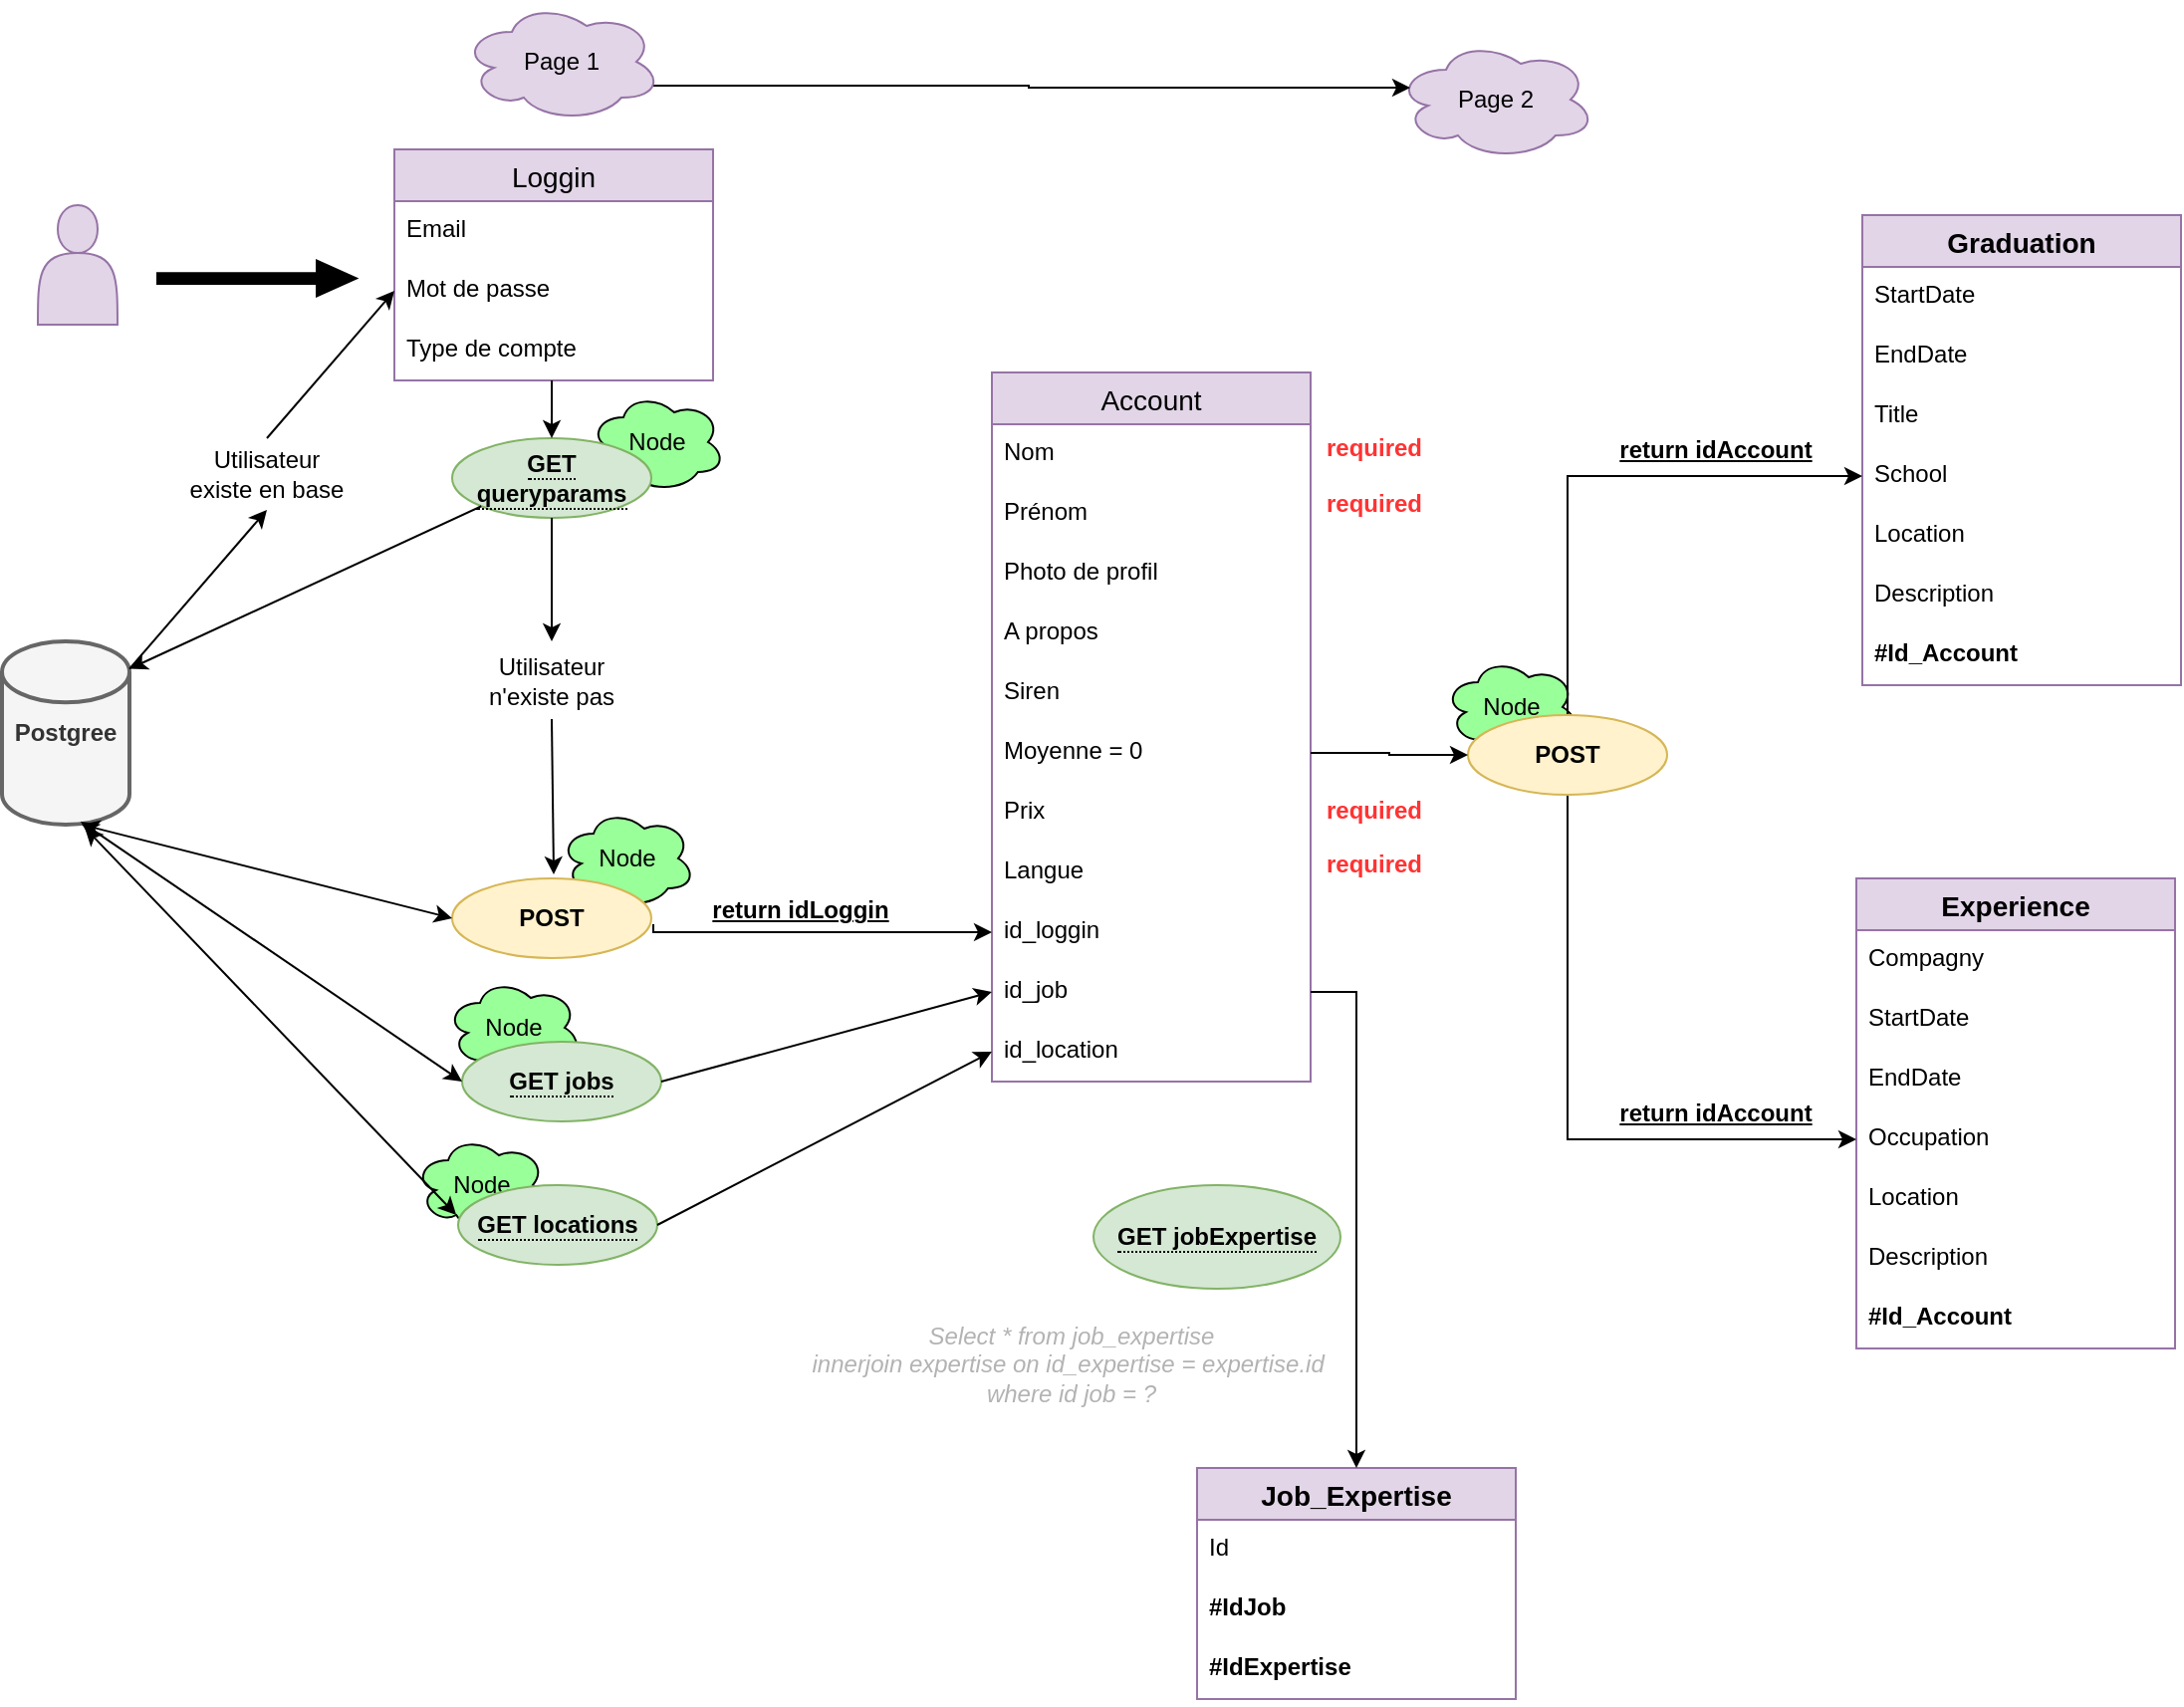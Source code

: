 <mxfile version="17.1.2" type="device"><diagram id="_U-zam85fuSHyTI7UEU5" name="Page-1"><mxGraphModel dx="2826" dy="1287" grid="0" gridSize="10" guides="1" tooltips="1" connect="1" arrows="1" fold="1" page="0" pageScale="1" pageWidth="827" pageHeight="1169" math="0" shadow="0"><root><mxCell id="0"/><mxCell id="1" parent="0"/><mxCell id="g_UKhMV2bHVW6zAszu1t-114" value="Node" style="ellipse;shape=cloud;whiteSpace=wrap;html=1;fontColor=#000000;strokeColor=#000000;fillColor=#99FF99;" vertex="1" parent="1"><mxGeometry x="609" y="320" width="68" height="50" as="geometry"/></mxCell><mxCell id="g_UKhMV2bHVW6zAszu1t-70" value="Node" style="ellipse;shape=cloud;whiteSpace=wrap;html=1;fontColor=#000000;strokeColor=#000000;fillColor=#99FF99;" vertex="1" parent="1"><mxGeometry x="92" y="560" width="68" height="50" as="geometry"/></mxCell><mxCell id="g_UKhMV2bHVW6zAszu1t-66" value="Node" style="ellipse;shape=cloud;whiteSpace=wrap;html=1;fontColor=#000000;strokeColor=#000000;fillColor=#99FF99;" vertex="1" parent="1"><mxGeometry x="108" y="481" width="68" height="50" as="geometry"/></mxCell><mxCell id="g_UKhMV2bHVW6zAszu1t-60" value="Node" style="ellipse;shape=cloud;whiteSpace=wrap;html=1;fontColor=#000000;strokeColor=#000000;fillColor=#99FF99;" vertex="1" parent="1"><mxGeometry x="180" y="187" width="68" height="50" as="geometry"/></mxCell><mxCell id="g_UKhMV2bHVW6zAszu1t-1" value="Loggin" style="swimlane;fontStyle=0;childLayout=stackLayout;horizontal=1;startSize=26;horizontalStack=0;resizeParent=1;resizeParentMax=0;resizeLast=0;collapsible=1;marginBottom=0;align=center;fontSize=14;fillColor=#e1d5e7;strokeColor=#9673a6;" vertex="1" parent="1"><mxGeometry x="82" y="65" width="160" height="116" as="geometry"/></mxCell><mxCell id="g_UKhMV2bHVW6zAszu1t-2" value="Email" style="text;strokeColor=none;fillColor=none;spacingLeft=4;spacingRight=4;overflow=hidden;rotatable=0;points=[[0,0.5],[1,0.5]];portConstraint=eastwest;fontSize=12;" vertex="1" parent="g_UKhMV2bHVW6zAszu1t-1"><mxGeometry y="26" width="160" height="30" as="geometry"/></mxCell><mxCell id="g_UKhMV2bHVW6zAszu1t-3" value="Mot de passe" style="text;strokeColor=none;fillColor=none;spacingLeft=4;spacingRight=4;overflow=hidden;rotatable=0;points=[[0,0.5],[1,0.5]];portConstraint=eastwest;fontSize=12;" vertex="1" parent="g_UKhMV2bHVW6zAszu1t-1"><mxGeometry y="56" width="160" height="30" as="geometry"/></mxCell><mxCell id="g_UKhMV2bHVW6zAszu1t-4" value="Type de compte" style="text;strokeColor=none;fillColor=none;spacingLeft=4;spacingRight=4;overflow=hidden;rotatable=0;points=[[0,0.5],[1,0.5]];portConstraint=eastwest;fontSize=12;" vertex="1" parent="g_UKhMV2bHVW6zAszu1t-1"><mxGeometry y="86" width="160" height="30" as="geometry"/></mxCell><mxCell id="g_UKhMV2bHVW6zAszu1t-5" value="Account" style="swimlane;fontStyle=0;childLayout=stackLayout;horizontal=1;startSize=26;horizontalStack=0;resizeParent=1;resizeParentMax=0;resizeLast=0;collapsible=1;marginBottom=0;align=center;fontSize=14;fillColor=#e1d5e7;strokeColor=#9673a6;" vertex="1" parent="1"><mxGeometry x="382" y="177" width="160" height="356" as="geometry"/></mxCell><mxCell id="g_UKhMV2bHVW6zAszu1t-6" value="Nom" style="text;strokeColor=none;fillColor=none;spacingLeft=4;spacingRight=4;overflow=hidden;rotatable=0;points=[[0,0.5],[1,0.5]];portConstraint=eastwest;fontSize=12;" vertex="1" parent="g_UKhMV2bHVW6zAszu1t-5"><mxGeometry y="26" width="160" height="30" as="geometry"/></mxCell><mxCell id="g_UKhMV2bHVW6zAszu1t-7" value="Prénom" style="text;strokeColor=none;fillColor=none;spacingLeft=4;spacingRight=4;overflow=hidden;rotatable=0;points=[[0,0.5],[1,0.5]];portConstraint=eastwest;fontSize=12;" vertex="1" parent="g_UKhMV2bHVW6zAszu1t-5"><mxGeometry y="56" width="160" height="30" as="geometry"/></mxCell><mxCell id="g_UKhMV2bHVW6zAszu1t-8" value="Photo de profil" style="text;strokeColor=none;fillColor=none;spacingLeft=4;spacingRight=4;overflow=hidden;rotatable=0;points=[[0,0.5],[1,0.5]];portConstraint=eastwest;fontSize=12;" vertex="1" parent="g_UKhMV2bHVW6zAszu1t-5"><mxGeometry y="86" width="160" height="30" as="geometry"/></mxCell><mxCell id="g_UKhMV2bHVW6zAszu1t-16" value="A propos" style="text;strokeColor=none;fillColor=none;spacingLeft=4;spacingRight=4;overflow=hidden;rotatable=0;points=[[0,0.5],[1,0.5]];portConstraint=eastwest;fontSize=12;" vertex="1" parent="g_UKhMV2bHVW6zAszu1t-5"><mxGeometry y="116" width="160" height="30" as="geometry"/></mxCell><mxCell id="g_UKhMV2bHVW6zAszu1t-17" value="Siren" style="text;strokeColor=none;fillColor=none;spacingLeft=4;spacingRight=4;overflow=hidden;rotatable=0;points=[[0,0.5],[1,0.5]];portConstraint=eastwest;fontSize=12;" vertex="1" parent="g_UKhMV2bHVW6zAszu1t-5"><mxGeometry y="146" width="160" height="30" as="geometry"/></mxCell><mxCell id="g_UKhMV2bHVW6zAszu1t-18" value="Moyenne = 0" style="text;strokeColor=none;fillColor=none;spacingLeft=4;spacingRight=4;overflow=hidden;rotatable=0;points=[[0,0.5],[1,0.5]];portConstraint=eastwest;fontSize=12;" vertex="1" parent="g_UKhMV2bHVW6zAszu1t-5"><mxGeometry y="176" width="160" height="30" as="geometry"/></mxCell><mxCell id="g_UKhMV2bHVW6zAszu1t-23" value="Prix" style="text;strokeColor=none;fillColor=none;spacingLeft=4;spacingRight=4;overflow=hidden;rotatable=0;points=[[0,0.5],[1,0.5]];portConstraint=eastwest;fontSize=12;fontColor=#000000;" vertex="1" parent="g_UKhMV2bHVW6zAszu1t-5"><mxGeometry y="206" width="160" height="30" as="geometry"/></mxCell><mxCell id="g_UKhMV2bHVW6zAszu1t-25" value="Langue" style="text;strokeColor=none;fillColor=none;spacingLeft=4;spacingRight=4;overflow=hidden;rotatable=0;points=[[0,0.5],[1,0.5]];portConstraint=eastwest;fontSize=12;fontColor=#000000;" vertex="1" parent="g_UKhMV2bHVW6zAszu1t-5"><mxGeometry y="236" width="160" height="30" as="geometry"/></mxCell><mxCell id="g_UKhMV2bHVW6zAszu1t-26" value="id_loggin" style="text;strokeColor=none;fillColor=none;spacingLeft=4;spacingRight=4;overflow=hidden;rotatable=0;points=[[0,0.5],[1,0.5]];portConstraint=eastwest;fontSize=12;fontColor=#000000;" vertex="1" parent="g_UKhMV2bHVW6zAszu1t-5"><mxGeometry y="266" width="160" height="30" as="geometry"/></mxCell><mxCell id="g_UKhMV2bHVW6zAszu1t-27" value="id_job" style="text;strokeColor=none;fillColor=none;spacingLeft=4;spacingRight=4;overflow=hidden;rotatable=0;points=[[0,0.5],[1,0.5]];portConstraint=eastwest;fontSize=12;fontColor=#000000;" vertex="1" parent="g_UKhMV2bHVW6zAszu1t-5"><mxGeometry y="296" width="160" height="30" as="geometry"/></mxCell><mxCell id="g_UKhMV2bHVW6zAszu1t-19" value="id_location" style="text;strokeColor=none;fillColor=none;spacingLeft=4;spacingRight=4;overflow=hidden;rotatable=0;points=[[0,0.5],[1,0.5]];portConstraint=eastwest;fontSize=12;fontColor=#000000;" vertex="1" parent="g_UKhMV2bHVW6zAszu1t-5"><mxGeometry y="326" width="160" height="30" as="geometry"/></mxCell><mxCell id="g_UKhMV2bHVW6zAszu1t-31" style="edgeStyle=orthogonalEdgeStyle;rounded=0;orthogonalLoop=1;jettySize=auto;html=1;fontColor=#FF3333;entryX=0;entryY=0.5;entryDx=0;entryDy=0;" edge="1" parent="1" target="g_UKhMV2bHVW6zAszu1t-26"><mxGeometry relative="1" as="geometry"><mxPoint x="307" y="454" as="targetPoint"/><mxPoint x="212" y="454" as="sourcePoint"/><Array as="points"><mxPoint x="212" y="458"/></Array></mxGeometry></mxCell><mxCell id="g_UKhMV2bHVW6zAszu1t-15" value="Page 2" style="ellipse;shape=cloud;whiteSpace=wrap;html=1;align=center;fillColor=#e1d5e7;strokeColor=#9673a6;" vertex="1" parent="1"><mxGeometry x="585" y="10" width="100" height="60" as="geometry"/></mxCell><mxCell id="g_UKhMV2bHVW6zAszu1t-20" value="required" style="text;strokeColor=none;fillColor=none;spacingLeft=4;spacingRight=4;overflow=hidden;rotatable=0;points=[[0,0.5],[1,0.5]];portConstraint=eastwest;fontSize=12;fontColor=#FF3333;fontStyle=1" vertex="1" parent="1"><mxGeometry x="544" y="201" width="65" height="30" as="geometry"/></mxCell><mxCell id="g_UKhMV2bHVW6zAszu1t-21" value="required" style="text;strokeColor=none;fillColor=none;spacingLeft=4;spacingRight=4;overflow=hidden;rotatable=0;points=[[0,0.5],[1,0.5]];portConstraint=eastwest;fontSize=12;fontColor=#FF3333;fontStyle=1" vertex="1" parent="1"><mxGeometry x="544" y="229" width="65" height="30" as="geometry"/></mxCell><mxCell id="g_UKhMV2bHVW6zAszu1t-22" value="required" style="text;strokeColor=none;fillColor=none;spacingLeft=4;spacingRight=4;overflow=hidden;rotatable=0;points=[[0,0.5],[1,0.5]];portConstraint=eastwest;fontSize=12;fontColor=#FF3333;fontStyle=1" vertex="1" parent="1"><mxGeometry x="544" y="383" width="65" height="30" as="geometry"/></mxCell><mxCell id="g_UKhMV2bHVW6zAszu1t-24" value="required" style="text;strokeColor=none;fillColor=none;spacingLeft=4;spacingRight=4;overflow=hidden;rotatable=0;points=[[0,0.5],[1,0.5]];portConstraint=eastwest;fontSize=12;fontColor=#FF3333;fontStyle=1" vertex="1" parent="1"><mxGeometry x="544" y="410" width="65" height="30" as="geometry"/></mxCell><mxCell id="g_UKhMV2bHVW6zAszu1t-90" style="edgeStyle=orthogonalEdgeStyle;rounded=0;orthogonalLoop=1;jettySize=auto;html=1;exitX=0.96;exitY=0.7;exitDx=0;exitDy=0;exitPerimeter=0;entryX=0.07;entryY=0.4;entryDx=0;entryDy=0;entryPerimeter=0;fontColor=#000000;" edge="1" parent="1" source="g_UKhMV2bHVW6zAszu1t-28" target="g_UKhMV2bHVW6zAszu1t-15"><mxGeometry relative="1" as="geometry"/></mxCell><mxCell id="g_UKhMV2bHVW6zAszu1t-28" value="Page 1" style="ellipse;shape=cloud;whiteSpace=wrap;html=1;align=center;fillColor=#e1d5e7;strokeColor=#9673a6;" vertex="1" parent="1"><mxGeometry x="116" y="-9" width="100" height="60" as="geometry"/></mxCell><mxCell id="g_UKhMV2bHVW6zAszu1t-36" value="&lt;span style=&quot;border-bottom: 1px dotted&quot;&gt;GET queryparams&lt;/span&gt;" style="ellipse;whiteSpace=wrap;html=1;align=center;fillColor=#d5e8d4;strokeColor=#82b366;fontStyle=1" vertex="1" parent="1"><mxGeometry x="111" y="210" width="100" height="40" as="geometry"/></mxCell><mxCell id="g_UKhMV2bHVW6zAszu1t-39" value="" style="endArrow=classic;html=1;rounded=0;fontColor=#0000CC;exitX=0.494;exitY=1;exitDx=0;exitDy=0;exitPerimeter=0;entryX=0.5;entryY=0;entryDx=0;entryDy=0;" edge="1" parent="1" source="g_UKhMV2bHVW6zAszu1t-4" target="g_UKhMV2bHVW6zAszu1t-36"><mxGeometry width="50" height="50" relative="1" as="geometry"><mxPoint x="799" y="302" as="sourcePoint"/><mxPoint x="849" y="252" as="targetPoint"/></mxGeometry></mxCell><mxCell id="g_UKhMV2bHVW6zAszu1t-41" value="" style="endArrow=classic;html=1;rounded=0;fontColor=#0000CC;exitX=0.5;exitY=1;exitDx=0;exitDy=0;entryX=0.5;entryY=0;entryDx=0;entryDy=0;" edge="1" parent="1" source="g_UKhMV2bHVW6zAszu1t-36" target="g_UKhMV2bHVW6zAszu1t-53"><mxGeometry width="50" height="50" relative="1" as="geometry"><mxPoint x="171.04" y="191" as="sourcePoint"/><mxPoint x="161" y="301" as="targetPoint"/></mxGeometry></mxCell><mxCell id="g_UKhMV2bHVW6zAszu1t-42" value="" style="endArrow=classic;html=1;rounded=0;fontColor=#0000CC;exitX=0.5;exitY=1;exitDx=0;exitDy=0;entryX=0.5;entryY=0;entryDx=0;entryDy=0;" edge="1" parent="1"><mxGeometry width="50" height="50" relative="1" as="geometry"><mxPoint x="161" y="351" as="sourcePoint"/><mxPoint x="162" y="429" as="targetPoint"/></mxGeometry></mxCell><mxCell id="g_UKhMV2bHVW6zAszu1t-46" value="" style="shape=actor;whiteSpace=wrap;html=1;fillColor=#e1d5e7;strokeColor=#9673a6;" vertex="1" parent="1"><mxGeometry x="-97" y="93" width="40" height="60" as="geometry"/></mxCell><mxCell id="g_UKhMV2bHVW6zAszu1t-47" value="" style="shape=singleArrow;whiteSpace=wrap;html=1;fillColor=#000000;strokeColor=#000000;fontColor=#333333;" vertex="1" parent="1"><mxGeometry x="-37" y="120.78" width="100" height="18" as="geometry"/></mxCell><mxCell id="g_UKhMV2bHVW6zAszu1t-48" value="&lt;b&gt;Postgree&lt;/b&gt;" style="strokeWidth=2;html=1;shape=mxgraph.flowchart.database;whiteSpace=wrap;fontColor=#333333;fillColor=#f5f5f5;strokeColor=#666666;" vertex="1" parent="1"><mxGeometry x="-115" y="312" width="64" height="92" as="geometry"/></mxCell><mxCell id="g_UKhMV2bHVW6zAszu1t-53" value="&lt;font color=&quot;#000000&quot;&gt;Utilisateur n'existe pas&lt;/font&gt;" style="text;html=1;strokeColor=none;fillColor=none;align=center;verticalAlign=middle;whiteSpace=wrap;rounded=0;fontColor=#0000CC;" vertex="1" parent="1"><mxGeometry x="126" y="312" width="70" height="39" as="geometry"/></mxCell><mxCell id="g_UKhMV2bHVW6zAszu1t-54" value="&lt;font color=&quot;#000000&quot;&gt;Utilisateur existe en base&lt;/font&gt;" style="text;html=1;strokeColor=none;fillColor=none;align=center;verticalAlign=middle;whiteSpace=wrap;rounded=0;fontColor=#0000CC;" vertex="1" parent="1"><mxGeometry x="-27" y="210" width="90" height="36" as="geometry"/></mxCell><mxCell id="g_UKhMV2bHVW6zAszu1t-56" value="" style="endArrow=classic;html=1;rounded=0;fontColor=#000000;exitX=0.5;exitY=0;exitDx=0;exitDy=0;entryX=0;entryY=0.5;entryDx=0;entryDy=0;" edge="1" parent="1" source="g_UKhMV2bHVW6zAszu1t-54" target="g_UKhMV2bHVW6zAszu1t-3"><mxGeometry width="50" height="50" relative="1" as="geometry"><mxPoint x="799" y="279" as="sourcePoint"/><mxPoint x="849" y="229" as="targetPoint"/></mxGeometry></mxCell><mxCell id="g_UKhMV2bHVW6zAszu1t-57" value="&lt;font color=&quot;#000000&quot;&gt;&lt;b&gt;&lt;u&gt;return idLoggin&lt;/u&gt;&lt;/b&gt;&lt;/font&gt;" style="text;html=1;strokeColor=none;fillColor=none;align=center;verticalAlign=middle;whiteSpace=wrap;rounded=0;fontColor=#0000CC;" vertex="1" parent="1"><mxGeometry x="240" y="427" width="92" height="39" as="geometry"/></mxCell><mxCell id="g_UKhMV2bHVW6zAszu1t-58" value="" style="endArrow=classic;html=1;rounded=0;fontColor=#000000;exitX=0;exitY=1;exitDx=0;exitDy=0;entryX=1;entryY=0.15;entryDx=0;entryDy=0;entryPerimeter=0;" edge="1" parent="1" source="g_UKhMV2bHVW6zAszu1t-36" target="g_UKhMV2bHVW6zAszu1t-48"><mxGeometry width="50" height="50" relative="1" as="geometry"><mxPoint x="799" y="286" as="sourcePoint"/><mxPoint x="849" y="236" as="targetPoint"/></mxGeometry></mxCell><mxCell id="g_UKhMV2bHVW6zAszu1t-62" value="Node" style="ellipse;shape=cloud;whiteSpace=wrap;html=1;fontColor=#000000;strokeColor=#000000;fillColor=#99FF99;" vertex="1" parent="1"><mxGeometry x="165" y="396" width="68" height="50" as="geometry"/></mxCell><mxCell id="g_UKhMV2bHVW6zAszu1t-59" value="" style="endArrow=classic;html=1;rounded=0;fontColor=#000000;exitX=1;exitY=0.15;exitDx=0;exitDy=0;exitPerimeter=0;entryX=0.5;entryY=1;entryDx=0;entryDy=0;" edge="1" parent="1" source="g_UKhMV2bHVW6zAszu1t-48" target="g_UKhMV2bHVW6zAszu1t-54"><mxGeometry width="50" height="50" relative="1" as="geometry"><mxPoint x="799" y="286" as="sourcePoint"/><mxPoint x="849" y="236" as="targetPoint"/></mxGeometry></mxCell><mxCell id="g_UKhMV2bHVW6zAszu1t-37" value="POST" style="ellipse;whiteSpace=wrap;html=1;align=center;fillColor=#fff2cc;strokeColor=#d6b656;fontStyle=1" vertex="1" parent="1"><mxGeometry x="111" y="431" width="100" height="40" as="geometry"/></mxCell><mxCell id="g_UKhMV2bHVW6zAszu1t-64" value="" style="endArrow=classic;startArrow=classic;html=1;rounded=0;fontColor=#000000;entryX=0;entryY=0.5;entryDx=0;entryDy=0;" edge="1" parent="1" target="g_UKhMV2bHVW6zAszu1t-37"><mxGeometry width="50" height="50" relative="1" as="geometry"><mxPoint x="-75" y="404" as="sourcePoint"/><mxPoint x="849" y="236" as="targetPoint"/></mxGeometry></mxCell><mxCell id="g_UKhMV2bHVW6zAszu1t-65" value="&lt;span style=&quot;border-bottom: 1px dotted&quot;&gt;GET jobs&lt;/span&gt;" style="ellipse;whiteSpace=wrap;html=1;align=center;fillColor=#d5e8d4;strokeColor=#82b366;fontStyle=1" vertex="1" parent="1"><mxGeometry x="116" y="513" width="100" height="40" as="geometry"/></mxCell><mxCell id="g_UKhMV2bHVW6zAszu1t-67" value="" style="endArrow=classic;startArrow=classic;html=1;rounded=0;fontColor=#000000;exitX=0.617;exitY=0.983;exitDx=0;exitDy=0;exitPerimeter=0;entryX=0;entryY=0.5;entryDx=0;entryDy=0;" edge="1" parent="1" source="g_UKhMV2bHVW6zAszu1t-48" target="g_UKhMV2bHVW6zAszu1t-65"><mxGeometry width="50" height="50" relative="1" as="geometry"><mxPoint x="799" y="493" as="sourcePoint"/><mxPoint x="849" y="443" as="targetPoint"/></mxGeometry></mxCell><mxCell id="g_UKhMV2bHVW6zAszu1t-68" value="" style="endArrow=classic;html=1;rounded=0;fontColor=#000000;exitX=1;exitY=0.5;exitDx=0;exitDy=0;entryX=0;entryY=0.5;entryDx=0;entryDy=0;" edge="1" parent="1" source="g_UKhMV2bHVW6zAszu1t-65" target="g_UKhMV2bHVW6zAszu1t-27"><mxGeometry width="50" height="50" relative="1" as="geometry"><mxPoint x="799" y="493" as="sourcePoint"/><mxPoint x="849" y="443" as="targetPoint"/></mxGeometry></mxCell><mxCell id="g_UKhMV2bHVW6zAszu1t-69" value="&lt;span style=&quot;border-bottom: 1px dotted&quot;&gt;GET locations&lt;/span&gt;" style="ellipse;whiteSpace=wrap;html=1;align=center;fillColor=#d5e8d4;strokeColor=#82b366;fontStyle=1" vertex="1" parent="1"><mxGeometry x="114" y="585" width="100" height="40" as="geometry"/></mxCell><mxCell id="g_UKhMV2bHVW6zAszu1t-71" value="" style="endArrow=classic;startArrow=classic;html=1;rounded=0;fontColor=#000000;entryX=0.65;entryY=1.017;entryDx=0;entryDy=0;entryPerimeter=0;exitX=0.31;exitY=0.8;exitDx=0;exitDy=0;exitPerimeter=0;" edge="1" parent="1" source="g_UKhMV2bHVW6zAszu1t-70" target="g_UKhMV2bHVW6zAszu1t-48"><mxGeometry width="50" height="50" relative="1" as="geometry"><mxPoint x="799" y="493" as="sourcePoint"/><mxPoint x="849" y="443" as="targetPoint"/></mxGeometry></mxCell><mxCell id="g_UKhMV2bHVW6zAszu1t-72" value="" style="endArrow=classic;html=1;rounded=0;fontColor=#000000;exitX=1;exitY=0.5;exitDx=0;exitDy=0;entryX=0;entryY=0.5;entryDx=0;entryDy=0;" edge="1" parent="1" source="g_UKhMV2bHVW6zAszu1t-69" target="g_UKhMV2bHVW6zAszu1t-19"><mxGeometry width="50" height="50" relative="1" as="geometry"><mxPoint x="799" y="493" as="sourcePoint"/><mxPoint x="849" y="443" as="targetPoint"/></mxGeometry></mxCell><mxCell id="g_UKhMV2bHVW6zAszu1t-92" value="Graduation" style="swimlane;fontStyle=1;childLayout=stackLayout;horizontal=1;startSize=26;horizontalStack=0;resizeParent=1;resizeParentMax=0;resizeLast=0;collapsible=1;marginBottom=0;align=center;fontSize=14;fillColor=#e1d5e7;strokeColor=#9673a6;" vertex="1" parent="1"><mxGeometry x="819" y="98" width="160" height="236" as="geometry"/></mxCell><mxCell id="g_UKhMV2bHVW6zAszu1t-94" value="StartDate" style="text;strokeColor=none;fillColor=none;spacingLeft=4;spacingRight=4;overflow=hidden;rotatable=0;points=[[0,0.5],[1,0.5]];portConstraint=eastwest;fontSize=12;" vertex="1" parent="g_UKhMV2bHVW6zAszu1t-92"><mxGeometry y="26" width="160" height="30" as="geometry"/></mxCell><mxCell id="g_UKhMV2bHVW6zAszu1t-95" value="EndDate" style="text;strokeColor=none;fillColor=none;spacingLeft=4;spacingRight=4;overflow=hidden;rotatable=0;points=[[0,0.5],[1,0.5]];portConstraint=eastwest;fontSize=12;" vertex="1" parent="g_UKhMV2bHVW6zAszu1t-92"><mxGeometry y="56" width="160" height="30" as="geometry"/></mxCell><mxCell id="g_UKhMV2bHVW6zAszu1t-96" value="Title" style="text;strokeColor=none;fillColor=none;spacingLeft=4;spacingRight=4;overflow=hidden;rotatable=0;points=[[0,0.5],[1,0.5]];portConstraint=eastwest;fontSize=12;" vertex="1" parent="g_UKhMV2bHVW6zAszu1t-92"><mxGeometry y="86" width="160" height="30" as="geometry"/></mxCell><mxCell id="g_UKhMV2bHVW6zAszu1t-97" value="School" style="text;strokeColor=none;fillColor=none;spacingLeft=4;spacingRight=4;overflow=hidden;rotatable=0;points=[[0,0.5],[1,0.5]];portConstraint=eastwest;fontSize=12;" vertex="1" parent="g_UKhMV2bHVW6zAszu1t-92"><mxGeometry y="116" width="160" height="30" as="geometry"/></mxCell><mxCell id="g_UKhMV2bHVW6zAszu1t-98" value="Location" style="text;strokeColor=none;fillColor=none;spacingLeft=4;spacingRight=4;overflow=hidden;rotatable=0;points=[[0,0.5],[1,0.5]];portConstraint=eastwest;fontSize=12;" vertex="1" parent="g_UKhMV2bHVW6zAszu1t-92"><mxGeometry y="146" width="160" height="30" as="geometry"/></mxCell><mxCell id="g_UKhMV2bHVW6zAszu1t-99" value="Description" style="text;strokeColor=none;fillColor=none;spacingLeft=4;spacingRight=4;overflow=hidden;rotatable=0;points=[[0,0.5],[1,0.5]];portConstraint=eastwest;fontSize=12;" vertex="1" parent="g_UKhMV2bHVW6zAszu1t-92"><mxGeometry y="176" width="160" height="30" as="geometry"/></mxCell><mxCell id="g_UKhMV2bHVW6zAszu1t-100" value="#Id_Account" style="text;strokeColor=none;fillColor=none;spacingLeft=4;spacingRight=4;overflow=hidden;rotatable=0;points=[[0,0.5],[1,0.5]];portConstraint=eastwest;fontSize=12;fontStyle=1" vertex="1" parent="g_UKhMV2bHVW6zAszu1t-92"><mxGeometry y="206" width="160" height="30" as="geometry"/></mxCell><mxCell id="g_UKhMV2bHVW6zAszu1t-101" value="Experience" style="swimlane;fontStyle=1;childLayout=stackLayout;horizontal=1;startSize=26;horizontalStack=0;resizeParent=1;resizeParentMax=0;resizeLast=0;collapsible=1;marginBottom=0;align=center;fontSize=14;fillColor=#e1d5e7;strokeColor=#9673a6;" vertex="1" parent="1"><mxGeometry x="816" y="431" width="160" height="236" as="geometry"/></mxCell><mxCell id="g_UKhMV2bHVW6zAszu1t-103" value="Compagny" style="text;strokeColor=none;fillColor=none;spacingLeft=4;spacingRight=4;overflow=hidden;rotatable=0;points=[[0,0.5],[1,0.5]];portConstraint=eastwest;fontSize=12;" vertex="1" parent="g_UKhMV2bHVW6zAszu1t-101"><mxGeometry y="26" width="160" height="30" as="geometry"/></mxCell><mxCell id="g_UKhMV2bHVW6zAszu1t-104" value="StartDate" style="text;strokeColor=none;fillColor=none;spacingLeft=4;spacingRight=4;overflow=hidden;rotatable=0;points=[[0,0.5],[1,0.5]];portConstraint=eastwest;fontSize=12;" vertex="1" parent="g_UKhMV2bHVW6zAszu1t-101"><mxGeometry y="56" width="160" height="30" as="geometry"/></mxCell><mxCell id="g_UKhMV2bHVW6zAszu1t-105" value="EndDate" style="text;strokeColor=none;fillColor=none;spacingLeft=4;spacingRight=4;overflow=hidden;rotatable=0;points=[[0,0.5],[1,0.5]];portConstraint=eastwest;fontSize=12;" vertex="1" parent="g_UKhMV2bHVW6zAszu1t-101"><mxGeometry y="86" width="160" height="30" as="geometry"/></mxCell><mxCell id="g_UKhMV2bHVW6zAszu1t-106" value="Occupation" style="text;strokeColor=none;fillColor=none;spacingLeft=4;spacingRight=4;overflow=hidden;rotatable=0;points=[[0,0.5],[1,0.5]];portConstraint=eastwest;fontSize=12;" vertex="1" parent="g_UKhMV2bHVW6zAszu1t-101"><mxGeometry y="116" width="160" height="30" as="geometry"/></mxCell><mxCell id="g_UKhMV2bHVW6zAszu1t-107" value="Location" style="text;strokeColor=none;fillColor=none;spacingLeft=4;spacingRight=4;overflow=hidden;rotatable=0;points=[[0,0.5],[1,0.5]];portConstraint=eastwest;fontSize=12;" vertex="1" parent="g_UKhMV2bHVW6zAszu1t-101"><mxGeometry y="146" width="160" height="30" as="geometry"/></mxCell><mxCell id="g_UKhMV2bHVW6zAszu1t-108" value="Description" style="text;strokeColor=none;fillColor=none;spacingLeft=4;spacingRight=4;overflow=hidden;rotatable=0;points=[[0,0.5],[1,0.5]];portConstraint=eastwest;fontSize=12;" vertex="1" parent="g_UKhMV2bHVW6zAszu1t-101"><mxGeometry y="176" width="160" height="30" as="geometry"/></mxCell><mxCell id="g_UKhMV2bHVW6zAszu1t-109" value="#Id_Account" style="text;strokeColor=none;fillColor=none;spacingLeft=4;spacingRight=4;overflow=hidden;rotatable=0;points=[[0,0.5],[1,0.5]];portConstraint=eastwest;fontSize=12;fontStyle=1" vertex="1" parent="g_UKhMV2bHVW6zAszu1t-101"><mxGeometry y="206" width="160" height="30" as="geometry"/></mxCell><mxCell id="g_UKhMV2bHVW6zAszu1t-115" style="edgeStyle=orthogonalEdgeStyle;rounded=0;orthogonalLoop=1;jettySize=auto;html=1;entryX=0;entryY=0.5;entryDx=0;entryDy=0;fontColor=#000000;" edge="1" parent="1" source="g_UKhMV2bHVW6zAszu1t-112" target="g_UKhMV2bHVW6zAszu1t-97"><mxGeometry relative="1" as="geometry"/></mxCell><mxCell id="g_UKhMV2bHVW6zAszu1t-116" style="edgeStyle=orthogonalEdgeStyle;rounded=0;orthogonalLoop=1;jettySize=auto;html=1;exitX=0.5;exitY=1;exitDx=0;exitDy=0;entryX=0;entryY=0.5;entryDx=0;entryDy=0;fontColor=#000000;" edge="1" parent="1" source="g_UKhMV2bHVW6zAszu1t-112" target="g_UKhMV2bHVW6zAszu1t-106"><mxGeometry relative="1" as="geometry"/></mxCell><mxCell id="g_UKhMV2bHVW6zAszu1t-112" value="POST" style="ellipse;whiteSpace=wrap;html=1;align=center;fillColor=#fff2cc;strokeColor=#d6b656;fontStyle=1" vertex="1" parent="1"><mxGeometry x="621" y="349" width="100" height="40" as="geometry"/></mxCell><mxCell id="g_UKhMV2bHVW6zAszu1t-113" style="edgeStyle=orthogonalEdgeStyle;rounded=0;orthogonalLoop=1;jettySize=auto;html=1;fontColor=#000000;" edge="1" parent="1" source="g_UKhMV2bHVW6zAszu1t-18" target="g_UKhMV2bHVW6zAszu1t-112"><mxGeometry relative="1" as="geometry"/></mxCell><mxCell id="g_UKhMV2bHVW6zAszu1t-117" value="&lt;font color=&quot;#000000&quot;&gt;&lt;b&gt;&lt;u&gt;return idAccount&lt;/u&gt;&lt;/b&gt;&lt;/font&gt;" style="text;html=1;strokeColor=none;fillColor=none;align=center;verticalAlign=middle;whiteSpace=wrap;rounded=0;fontColor=#0000CC;" vertex="1" parent="1"><mxGeometry x="694" y="196.5" width="103" height="39" as="geometry"/></mxCell><mxCell id="g_UKhMV2bHVW6zAszu1t-118" value="&lt;font color=&quot;#000000&quot;&gt;&lt;b&gt;&lt;u&gt;return idAccount&lt;/u&gt;&lt;/b&gt;&lt;/font&gt;" style="text;html=1;strokeColor=none;fillColor=none;align=center;verticalAlign=middle;whiteSpace=wrap;rounded=0;fontColor=#0000CC;" vertex="1" parent="1"><mxGeometry x="694" y="529.5" width="103" height="39" as="geometry"/></mxCell><mxCell id="g_UKhMV2bHVW6zAszu1t-119" value="Job_Expertise" style="swimlane;fontStyle=1;childLayout=stackLayout;horizontal=1;startSize=26;horizontalStack=0;resizeParent=1;resizeParentMax=0;resizeLast=0;collapsible=1;marginBottom=0;align=center;fontSize=14;fillColor=#e1d5e7;strokeColor=#9673a6;" vertex="1" parent="1"><mxGeometry x="485" y="727" width="160" height="116" as="geometry"/></mxCell><mxCell id="g_UKhMV2bHVW6zAszu1t-120" value="Id" style="text;strokeColor=none;fillColor=none;spacingLeft=4;spacingRight=4;overflow=hidden;rotatable=0;points=[[0,0.5],[1,0.5]];portConstraint=eastwest;fontSize=12;" vertex="1" parent="g_UKhMV2bHVW6zAszu1t-119"><mxGeometry y="26" width="160" height="30" as="geometry"/></mxCell><mxCell id="g_UKhMV2bHVW6zAszu1t-121" value="#IdJob" style="text;strokeColor=none;fillColor=none;spacingLeft=4;spacingRight=4;overflow=hidden;rotatable=0;points=[[0,0.5],[1,0.5]];portConstraint=eastwest;fontSize=12;fontStyle=1" vertex="1" parent="g_UKhMV2bHVW6zAszu1t-119"><mxGeometry y="56" width="160" height="30" as="geometry"/></mxCell><mxCell id="g_UKhMV2bHVW6zAszu1t-122" value="#IdExpertise" style="text;strokeColor=none;fillColor=none;spacingLeft=4;spacingRight=4;overflow=hidden;rotatable=0;points=[[0,0.5],[1,0.5]];portConstraint=eastwest;fontSize=12;fontStyle=1" vertex="1" parent="g_UKhMV2bHVW6zAszu1t-119"><mxGeometry y="86" width="160" height="30" as="geometry"/></mxCell><mxCell id="g_UKhMV2bHVW6zAszu1t-123" style="edgeStyle=orthogonalEdgeStyle;rounded=0;orthogonalLoop=1;jettySize=auto;html=1;entryX=0.5;entryY=0;entryDx=0;entryDy=0;fontColor=#000000;" edge="1" parent="1" source="g_UKhMV2bHVW6zAszu1t-27" target="g_UKhMV2bHVW6zAszu1t-119"><mxGeometry relative="1" as="geometry"/></mxCell><mxCell id="g_UKhMV2bHVW6zAszu1t-124" value="&lt;span style=&quot;border-bottom: 1px dotted&quot;&gt;GET jobExpertise&lt;/span&gt;" style="ellipse;whiteSpace=wrap;html=1;align=center;fillColor=#d5e8d4;strokeColor=#82b366;fontStyle=1" vertex="1" parent="1"><mxGeometry x="433" y="585" width="124" height="52" as="geometry"/></mxCell><mxCell id="g_UKhMV2bHVW6zAszu1t-125" value="Select * from job_expertise&lt;br&gt;innerjoin expertise on id_expertise = expertise.id&amp;nbsp;&lt;br&gt;where id job = ?" style="text;html=1;align=center;verticalAlign=middle;whiteSpace=wrap;rounded=0;fontColor=#B3B3B3;fontStyle=2" vertex="1" parent="1"><mxGeometry x="284.5" y="660" width="273.5" height="30" as="geometry"/></mxCell></root></mxGraphModel></diagram></mxfile>